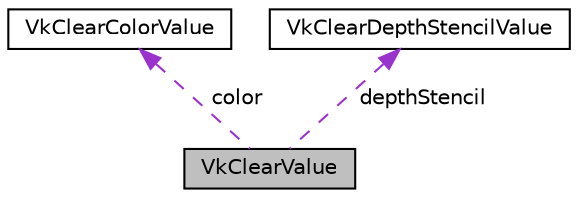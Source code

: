 digraph "VkClearValue"
{
 // LATEX_PDF_SIZE
  edge [fontname="Helvetica",fontsize="10",labelfontname="Helvetica",labelfontsize="10"];
  node [fontname="Helvetica",fontsize="10",shape=record];
  Node1 [label="VkClearValue",height=0.2,width=0.4,color="black", fillcolor="grey75", style="filled", fontcolor="black",tooltip=" "];
  Node2 -> Node1 [dir="back",color="darkorchid3",fontsize="10",style="dashed",label=" color" ,fontname="Helvetica"];
  Node2 [label="VkClearColorValue",height=0.2,width=0.4,color="black", fillcolor="white", style="filled",URL="$unionVkClearColorValue.html",tooltip=" "];
  Node3 -> Node1 [dir="back",color="darkorchid3",fontsize="10",style="dashed",label=" depthStencil" ,fontname="Helvetica"];
  Node3 [label="VkClearDepthStencilValue",height=0.2,width=0.4,color="black", fillcolor="white", style="filled",URL="$structVkClearDepthStencilValue.html",tooltip=" "];
}
